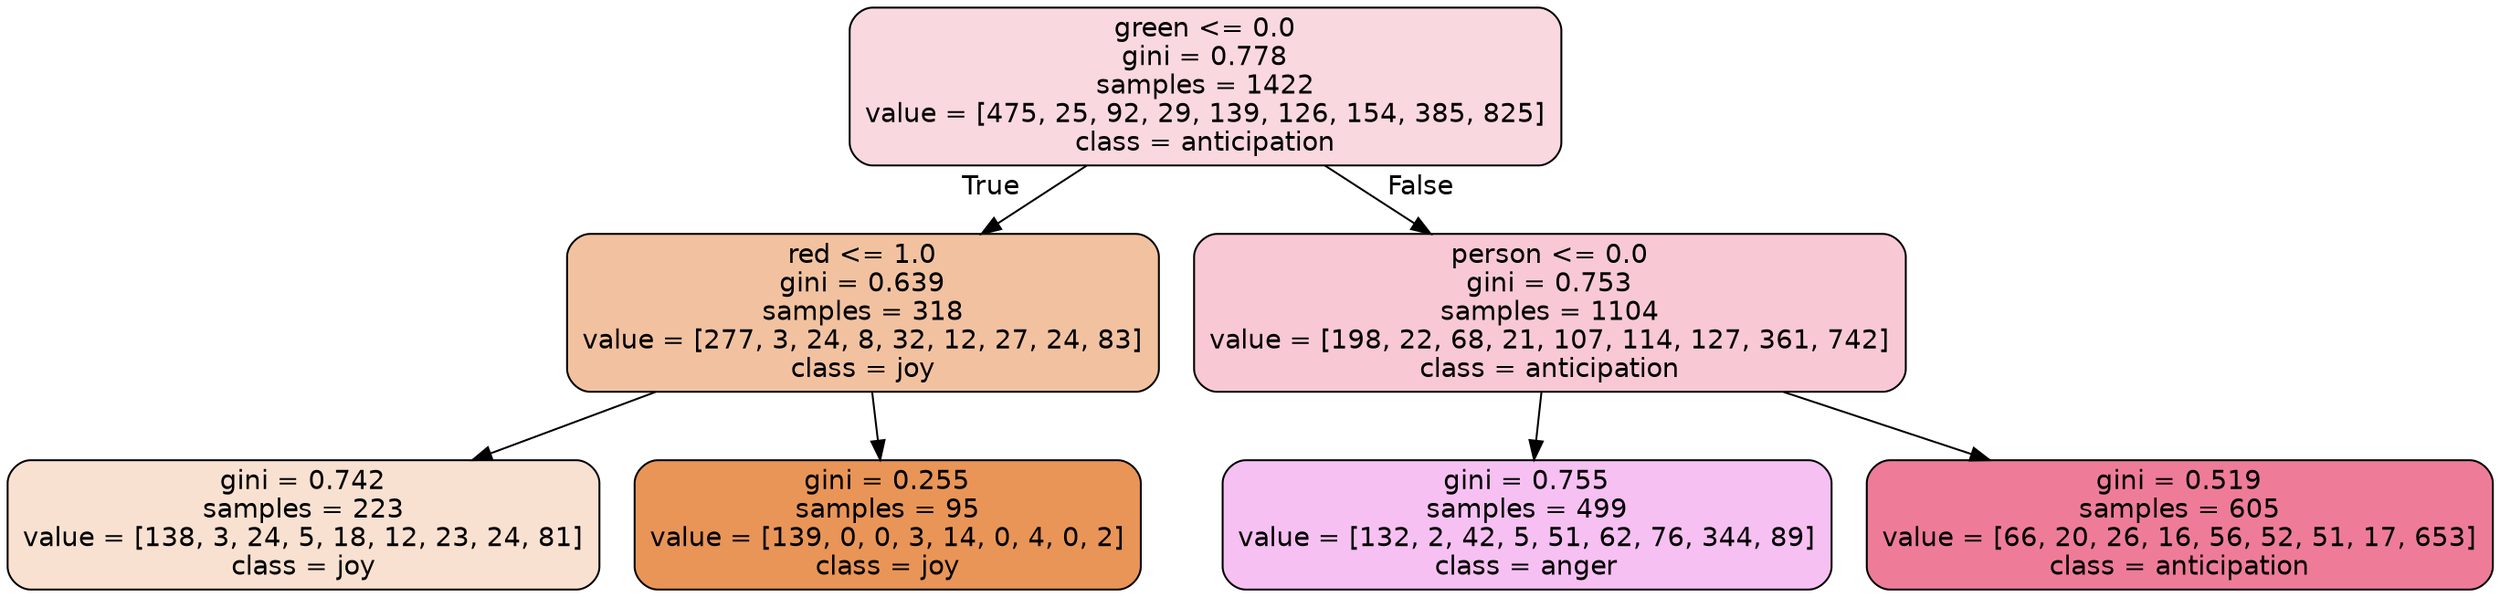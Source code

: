 digraph Tree {
node [shape=box, style="filled, rounded", color="black", fontname=helvetica] ;
edge [fontname=helvetica] ;
0 [label="green <= 0.0\ngini = 0.778\nsamples = 1422\nvalue = [475, 25, 92, 29, 139, 126, 154, 385, 825]\nclass = anticipation", fillcolor="#e5396432"] ;
1 [label="red <= 1.0\ngini = 0.639\nsamples = 318\nvalue = [277, 3, 24, 8, 32, 12, 27, 24, 83]\nclass = joy", fillcolor="#e581397a"] ;
0 -> 1 [labeldistance=2.5, labelangle=45, headlabel="True"] ;
2 [label="gini = 0.742\nsamples = 223\nvalue = [138, 3, 24, 5, 18, 12, 23, 24, 81]\nclass = joy", fillcolor="#e581393b"] ;
1 -> 2 ;
3 [label="gini = 0.255\nsamples = 95\nvalue = [139, 0, 0, 3, 14, 0, 4, 0, 2]\nclass = joy", fillcolor="#e58139d7"] ;
1 -> 3 ;
4 [label="person <= 0.0\ngini = 0.753\nsamples = 1104\nvalue = [198, 22, 68, 21, 107, 114, 127, 361, 742]\nclass = anticipation", fillcolor="#e5396445"] ;
0 -> 4 [labeldistance=2.5, labelangle=-45, headlabel="False"] ;
5 [label="gini = 0.755\nsamples = 499\nvalue = [132, 2, 42, 5, 51, 62, 76, 344, 89]\nclass = anger", fillcolor="#e539d751"] ;
4 -> 5 ;
6 [label="gini = 0.519\nsamples = 605\nvalue = [66, 20, 26, 16, 56, 52, 51, 17, 653]\nclass = anticipation", fillcolor="#e53964a8"] ;
4 -> 6 ;
}